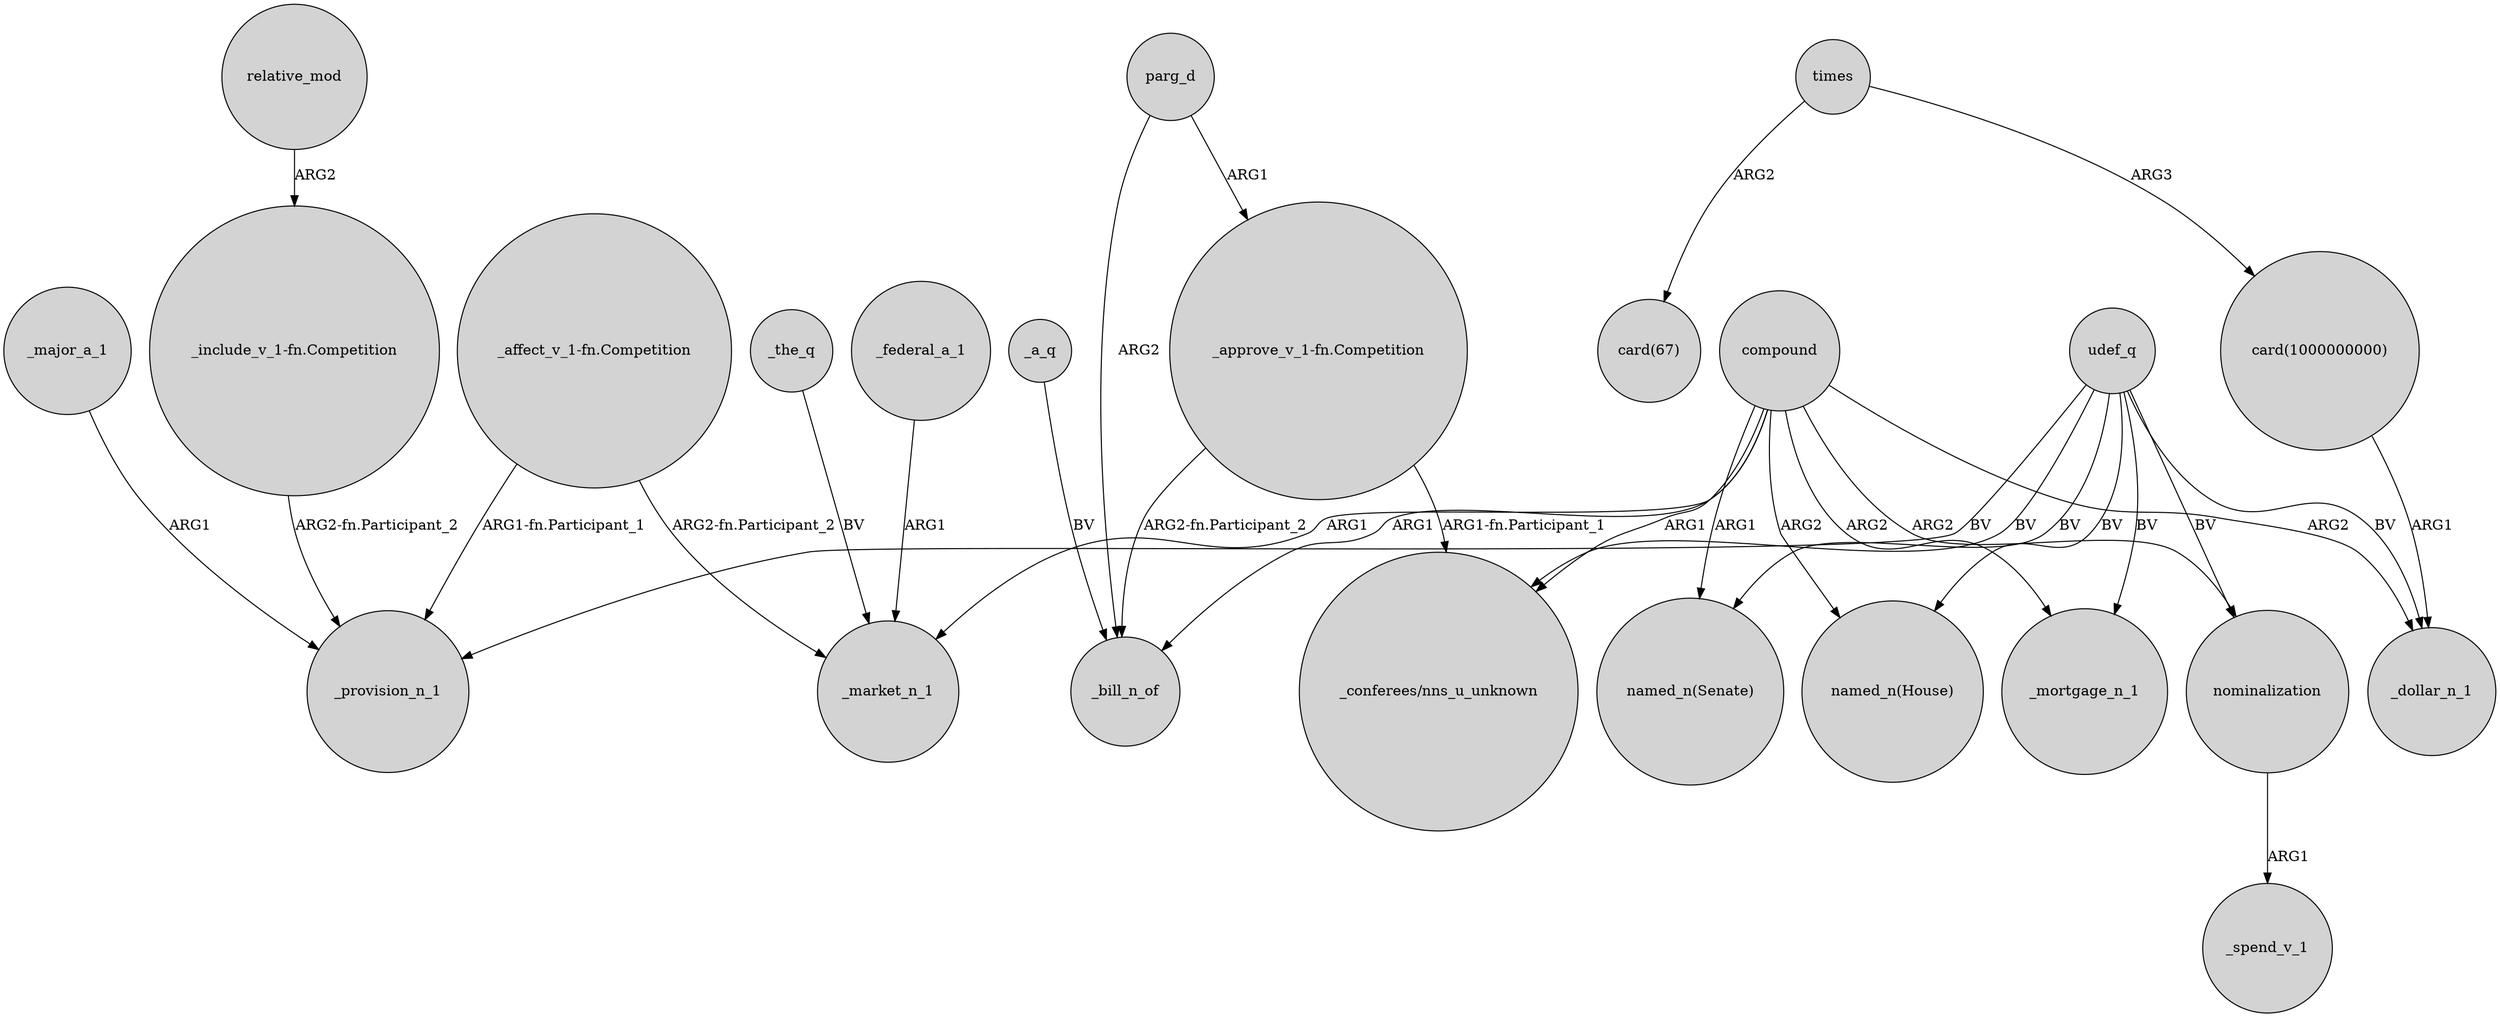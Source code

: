 digraph {
	node [shape=circle style=filled]
	"card(1000000000)" -> _dollar_n_1 [label=ARG1]
	relative_mod -> "_include_v_1-fn.Competition" [label=ARG2]
	"_affect_v_1-fn.Competition" -> _provision_n_1 [label="ARG1-fn.Participant_1"]
	"_include_v_1-fn.Competition" -> _provision_n_1 [label="ARG2-fn.Participant_2"]
	parg_d -> "_approve_v_1-fn.Competition" [label=ARG1]
	parg_d -> _bill_n_of [label=ARG2]
	udef_q -> nominalization [label=BV]
	_major_a_1 -> _provision_n_1 [label=ARG1]
	compound -> _dollar_n_1 [label=ARG2]
	_federal_a_1 -> _market_n_1 [label=ARG1]
	times -> "card(1000000000)" [label=ARG3]
	compound -> "named_n(House)" [label=ARG2]
	_the_q -> _market_n_1 [label=BV]
	nominalization -> _spend_v_1 [label=ARG1]
	compound -> nominalization [label=ARG2]
	udef_q -> "_conferees/nns_u_unknown" [label=BV]
	compound -> _mortgage_n_1 [label=ARG2]
	udef_q -> _mortgage_n_1 [label=BV]
	"_approve_v_1-fn.Competition" -> _bill_n_of [label="ARG2-fn.Participant_2"]
	udef_q -> _provision_n_1 [label=BV]
	udef_q -> _dollar_n_1 [label=BV]
	compound -> "_conferees/nns_u_unknown" [label=ARG1]
	compound -> "named_n(Senate)" [label=ARG1]
	compound -> _bill_n_of [label=ARG1]
	"_approve_v_1-fn.Competition" -> "_conferees/nns_u_unknown" [label="ARG1-fn.Participant_1"]
	times -> "card(67)" [label=ARG2]
	compound -> _market_n_1 [label=ARG1]
	udef_q -> "named_n(House)" [label=BV]
	udef_q -> "named_n(Senate)" [label=BV]
	"_affect_v_1-fn.Competition" -> _market_n_1 [label="ARG2-fn.Participant_2"]
	_a_q -> _bill_n_of [label=BV]
}
